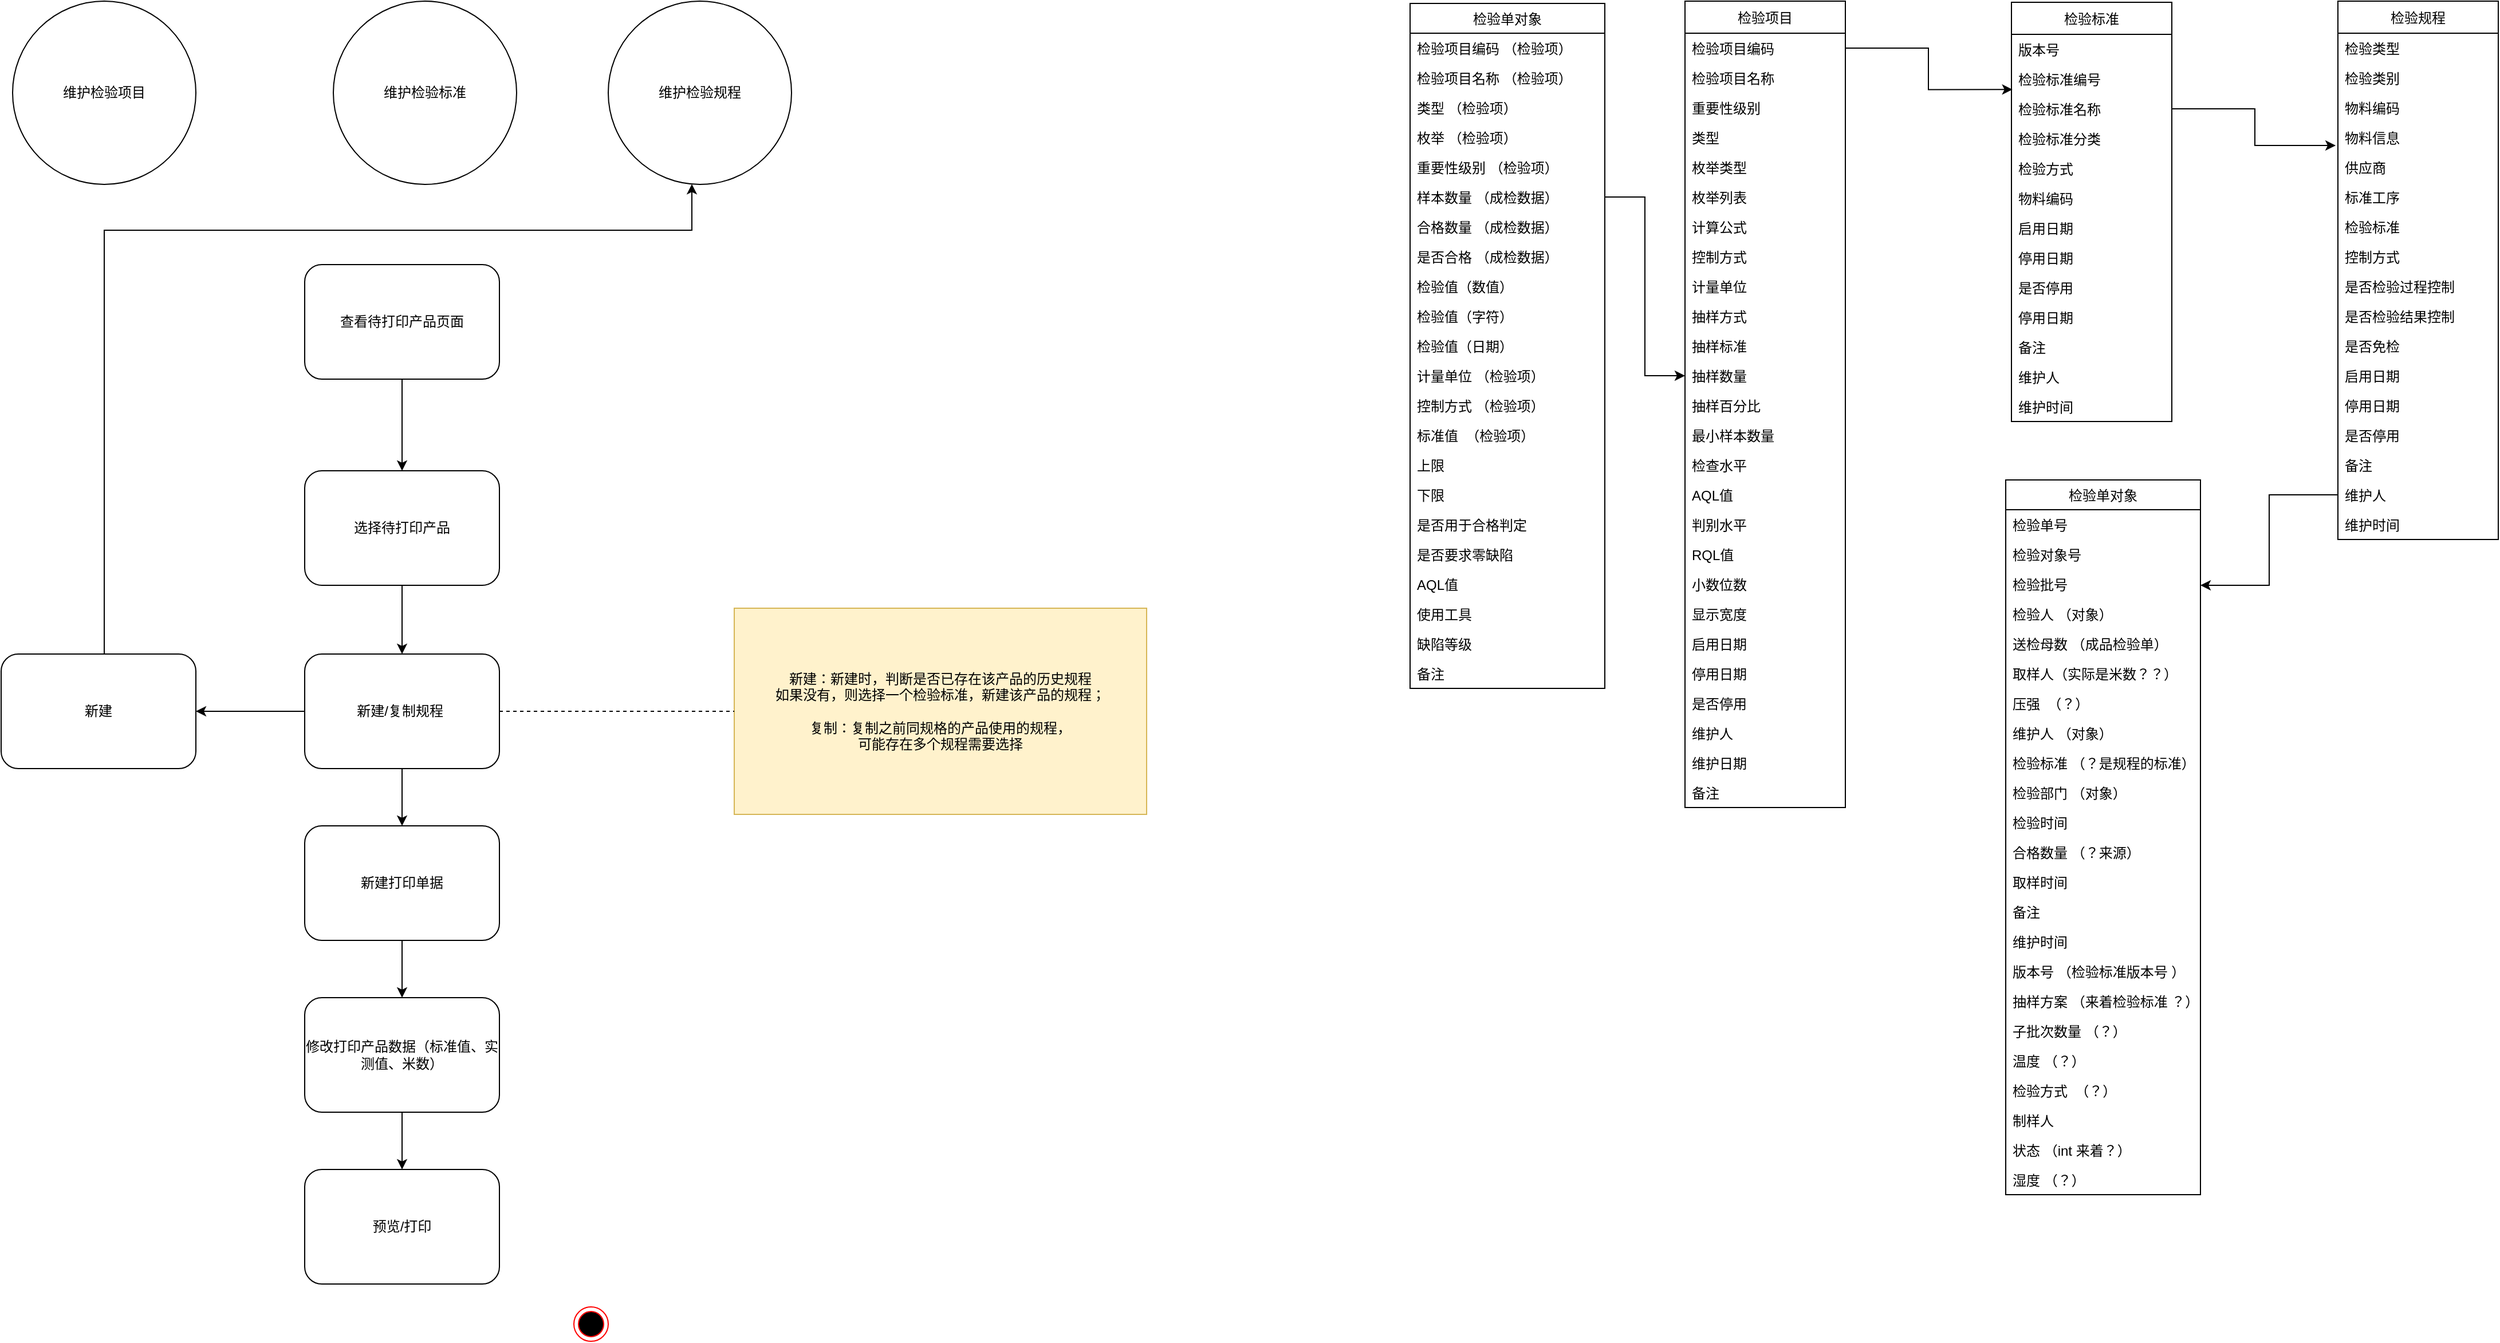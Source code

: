 <mxfile version="11.3.1" type="github" pages="1"><diagram id="yRJw3MfGVrX5ftOfVxAu" name="Page-1"><mxGraphModel dx="1185" dy="662" grid="1" gridSize="10" guides="1" tooltips="1" connect="1" arrows="1" fold="1" page="1" pageScale="1" pageWidth="827" pageHeight="1169" math="0" shadow="0"><root><mxCell id="0"/><mxCell id="1" parent="0"/><mxCell id="pvMwDb80GqinH4Lg2zpV-3" value="检验项目" style="swimlane;fontStyle=0;childLayout=stackLayout;horizontal=1;startSize=28;fillColor=none;horizontalStack=0;resizeParent=1;resizeParentMax=0;resizeLast=0;collapsible=1;marginBottom=0;" vertex="1" parent="1"><mxGeometry x="1540" y="40" width="140" height="704" as="geometry"><mxRectangle x="1540" y="40" width="90" height="26" as="alternateBounds"/></mxGeometry></mxCell><mxCell id="pvMwDb80GqinH4Lg2zpV-4" value="检验项目编码" style="text;strokeColor=none;fillColor=none;align=left;verticalAlign=top;spacingLeft=4;spacingRight=4;overflow=hidden;rotatable=0;points=[[0,0.5],[1,0.5]];portConstraint=eastwest;" vertex="1" parent="pvMwDb80GqinH4Lg2zpV-3"><mxGeometry y="28" width="140" height="26" as="geometry"/></mxCell><mxCell id="pvMwDb80GqinH4Lg2zpV-5" value="检验项目名称" style="text;strokeColor=none;fillColor=none;align=left;verticalAlign=top;spacingLeft=4;spacingRight=4;overflow=hidden;rotatable=0;points=[[0,0.5],[1,0.5]];portConstraint=eastwest;" vertex="1" parent="pvMwDb80GqinH4Lg2zpV-3"><mxGeometry y="54" width="140" height="26" as="geometry"/></mxCell><mxCell id="pvMwDb80GqinH4Lg2zpV-6" value="重要性级别" style="text;strokeColor=none;fillColor=none;align=left;verticalAlign=top;spacingLeft=4;spacingRight=4;overflow=hidden;rotatable=0;points=[[0,0.5],[1,0.5]];portConstraint=eastwest;" vertex="1" parent="pvMwDb80GqinH4Lg2zpV-3"><mxGeometry y="80" width="140" height="26" as="geometry"/></mxCell><mxCell id="pvMwDb80GqinH4Lg2zpV-12" value="类型" style="text;strokeColor=none;fillColor=none;align=left;verticalAlign=top;spacingLeft=4;spacingRight=4;overflow=hidden;rotatable=0;points=[[0,0.5],[1,0.5]];portConstraint=eastwest;" vertex="1" parent="pvMwDb80GqinH4Lg2zpV-3"><mxGeometry y="106" width="140" height="26" as="geometry"/></mxCell><mxCell id="pvMwDb80GqinH4Lg2zpV-13" value="枚举类型" style="text;strokeColor=none;fillColor=none;align=left;verticalAlign=top;spacingLeft=4;spacingRight=4;overflow=hidden;rotatable=0;points=[[0,0.5],[1,0.5]];portConstraint=eastwest;" vertex="1" parent="pvMwDb80GqinH4Lg2zpV-3"><mxGeometry y="132" width="140" height="26" as="geometry"/></mxCell><mxCell id="pvMwDb80GqinH4Lg2zpV-14" value="枚举列表" style="text;strokeColor=none;fillColor=none;align=left;verticalAlign=top;spacingLeft=4;spacingRight=4;overflow=hidden;rotatable=0;points=[[0,0.5],[1,0.5]];portConstraint=eastwest;" vertex="1" parent="pvMwDb80GqinH4Lg2zpV-3"><mxGeometry y="158" width="140" height="26" as="geometry"/></mxCell><mxCell id="pvMwDb80GqinH4Lg2zpV-15" value="计算公式" style="text;strokeColor=none;fillColor=none;align=left;verticalAlign=top;spacingLeft=4;spacingRight=4;overflow=hidden;rotatable=0;points=[[0,0.5],[1,0.5]];portConstraint=eastwest;" vertex="1" parent="pvMwDb80GqinH4Lg2zpV-3"><mxGeometry y="184" width="140" height="26" as="geometry"/></mxCell><mxCell id="pvMwDb80GqinH4Lg2zpV-16" value="控制方式" style="text;strokeColor=none;fillColor=none;align=left;verticalAlign=top;spacingLeft=4;spacingRight=4;overflow=hidden;rotatable=0;points=[[0,0.5],[1,0.5]];portConstraint=eastwest;" vertex="1" parent="pvMwDb80GqinH4Lg2zpV-3"><mxGeometry y="210" width="140" height="26" as="geometry"/></mxCell><mxCell id="pvMwDb80GqinH4Lg2zpV-17" value="计量单位" style="text;strokeColor=none;fillColor=none;align=left;verticalAlign=top;spacingLeft=4;spacingRight=4;overflow=hidden;rotatable=0;points=[[0,0.5],[1,0.5]];portConstraint=eastwest;" vertex="1" parent="pvMwDb80GqinH4Lg2zpV-3"><mxGeometry y="236" width="140" height="26" as="geometry"/></mxCell><mxCell id="pvMwDb80GqinH4Lg2zpV-85" value="抽样方式" style="text;strokeColor=none;fillColor=none;align=left;verticalAlign=top;spacingLeft=4;spacingRight=4;overflow=hidden;rotatable=0;points=[[0,0.5],[1,0.5]];portConstraint=eastwest;" vertex="1" parent="pvMwDb80GqinH4Lg2zpV-3"><mxGeometry y="262" width="140" height="26" as="geometry"/></mxCell><mxCell id="pvMwDb80GqinH4Lg2zpV-86" value="抽样标准" style="text;strokeColor=none;fillColor=none;align=left;verticalAlign=top;spacingLeft=4;spacingRight=4;overflow=hidden;rotatable=0;points=[[0,0.5],[1,0.5]];portConstraint=eastwest;" vertex="1" parent="pvMwDb80GqinH4Lg2zpV-3"><mxGeometry y="288" width="140" height="26" as="geometry"/></mxCell><mxCell id="pvMwDb80GqinH4Lg2zpV-87" value="抽样数量" style="text;strokeColor=none;fillColor=none;align=left;verticalAlign=top;spacingLeft=4;spacingRight=4;overflow=hidden;rotatable=0;points=[[0,0.5],[1,0.5]];portConstraint=eastwest;" vertex="1" parent="pvMwDb80GqinH4Lg2zpV-3"><mxGeometry y="314" width="140" height="26" as="geometry"/></mxCell><mxCell id="pvMwDb80GqinH4Lg2zpV-88" value="抽样百分比" style="text;strokeColor=none;fillColor=none;align=left;verticalAlign=top;spacingLeft=4;spacingRight=4;overflow=hidden;rotatable=0;points=[[0,0.5],[1,0.5]];portConstraint=eastwest;" vertex="1" parent="pvMwDb80GqinH4Lg2zpV-3"><mxGeometry y="340" width="140" height="26" as="geometry"/></mxCell><mxCell id="pvMwDb80GqinH4Lg2zpV-89" value="最小样本数量" style="text;strokeColor=none;fillColor=none;align=left;verticalAlign=top;spacingLeft=4;spacingRight=4;overflow=hidden;rotatable=0;points=[[0,0.5],[1,0.5]];portConstraint=eastwest;" vertex="1" parent="pvMwDb80GqinH4Lg2zpV-3"><mxGeometry y="366" width="140" height="26" as="geometry"/></mxCell><mxCell id="pvMwDb80GqinH4Lg2zpV-90" value="检查水平" style="text;strokeColor=none;fillColor=none;align=left;verticalAlign=top;spacingLeft=4;spacingRight=4;overflow=hidden;rotatable=0;points=[[0,0.5],[1,0.5]];portConstraint=eastwest;" vertex="1" parent="pvMwDb80GqinH4Lg2zpV-3"><mxGeometry y="392" width="140" height="26" as="geometry"/></mxCell><mxCell id="pvMwDb80GqinH4Lg2zpV-91" value="AQL值" style="text;strokeColor=none;fillColor=none;align=left;verticalAlign=top;spacingLeft=4;spacingRight=4;overflow=hidden;rotatable=0;points=[[0,0.5],[1,0.5]];portConstraint=eastwest;" vertex="1" parent="pvMwDb80GqinH4Lg2zpV-3"><mxGeometry y="418" width="140" height="26" as="geometry"/></mxCell><mxCell id="pvMwDb80GqinH4Lg2zpV-92" value="判别水平" style="text;strokeColor=none;fillColor=none;align=left;verticalAlign=top;spacingLeft=4;spacingRight=4;overflow=hidden;rotatable=0;points=[[0,0.5],[1,0.5]];portConstraint=eastwest;" vertex="1" parent="pvMwDb80GqinH4Lg2zpV-3"><mxGeometry y="444" width="140" height="26" as="geometry"/></mxCell><mxCell id="pvMwDb80GqinH4Lg2zpV-93" value="RQL值" style="text;strokeColor=none;fillColor=none;align=left;verticalAlign=top;spacingLeft=4;spacingRight=4;overflow=hidden;rotatable=0;points=[[0,0.5],[1,0.5]];portConstraint=eastwest;" vertex="1" parent="pvMwDb80GqinH4Lg2zpV-3"><mxGeometry y="470" width="140" height="26" as="geometry"/></mxCell><mxCell id="pvMwDb80GqinH4Lg2zpV-94" value="小数位数" style="text;strokeColor=none;fillColor=none;align=left;verticalAlign=top;spacingLeft=4;spacingRight=4;overflow=hidden;rotatable=0;points=[[0,0.5],[1,0.5]];portConstraint=eastwest;" vertex="1" parent="pvMwDb80GqinH4Lg2zpV-3"><mxGeometry y="496" width="140" height="26" as="geometry"/></mxCell><mxCell id="pvMwDb80GqinH4Lg2zpV-95" value="显示宽度" style="text;strokeColor=none;fillColor=none;align=left;verticalAlign=top;spacingLeft=4;spacingRight=4;overflow=hidden;rotatable=0;points=[[0,0.5],[1,0.5]];portConstraint=eastwest;" vertex="1" parent="pvMwDb80GqinH4Lg2zpV-3"><mxGeometry y="522" width="140" height="26" as="geometry"/></mxCell><mxCell id="pvMwDb80GqinH4Lg2zpV-96" value="启用日期" style="text;strokeColor=none;fillColor=none;align=left;verticalAlign=top;spacingLeft=4;spacingRight=4;overflow=hidden;rotatable=0;points=[[0,0.5],[1,0.5]];portConstraint=eastwest;" vertex="1" parent="pvMwDb80GqinH4Lg2zpV-3"><mxGeometry y="548" width="140" height="26" as="geometry"/></mxCell><mxCell id="pvMwDb80GqinH4Lg2zpV-97" value="停用日期" style="text;strokeColor=none;fillColor=none;align=left;verticalAlign=top;spacingLeft=4;spacingRight=4;overflow=hidden;rotatable=0;points=[[0,0.5],[1,0.5]];portConstraint=eastwest;" vertex="1" parent="pvMwDb80GqinH4Lg2zpV-3"><mxGeometry y="574" width="140" height="26" as="geometry"/></mxCell><mxCell id="pvMwDb80GqinH4Lg2zpV-98" value="是否停用" style="text;strokeColor=none;fillColor=none;align=left;verticalAlign=top;spacingLeft=4;spacingRight=4;overflow=hidden;rotatable=0;points=[[0,0.5],[1,0.5]];portConstraint=eastwest;" vertex="1" parent="pvMwDb80GqinH4Lg2zpV-3"><mxGeometry y="600" width="140" height="26" as="geometry"/></mxCell><mxCell id="pvMwDb80GqinH4Lg2zpV-99" value="维护人" style="text;strokeColor=none;fillColor=none;align=left;verticalAlign=top;spacingLeft=4;spacingRight=4;overflow=hidden;rotatable=0;points=[[0,0.5],[1,0.5]];portConstraint=eastwest;" vertex="1" parent="pvMwDb80GqinH4Lg2zpV-3"><mxGeometry y="626" width="140" height="26" as="geometry"/></mxCell><mxCell id="pvMwDb80GqinH4Lg2zpV-100" value="维护日期" style="text;strokeColor=none;fillColor=none;align=left;verticalAlign=top;spacingLeft=4;spacingRight=4;overflow=hidden;rotatable=0;points=[[0,0.5],[1,0.5]];portConstraint=eastwest;" vertex="1" parent="pvMwDb80GqinH4Lg2zpV-3"><mxGeometry y="652" width="140" height="26" as="geometry"/></mxCell><mxCell id="pvMwDb80GqinH4Lg2zpV-101" value="备注" style="text;strokeColor=none;fillColor=none;align=left;verticalAlign=top;spacingLeft=4;spacingRight=4;overflow=hidden;rotatable=0;points=[[0,0.5],[1,0.5]];portConstraint=eastwest;" vertex="1" parent="pvMwDb80GqinH4Lg2zpV-3"><mxGeometry y="678" width="140" height="26" as="geometry"/></mxCell><mxCell id="NYGYwTDS8O_oadzmm9lU-1" value="维护检验项目" style="ellipse;whiteSpace=wrap;html=1;aspect=fixed;" parent="1" vertex="1"><mxGeometry x="80" y="40" width="160" height="160" as="geometry"/></mxCell><mxCell id="NYGYwTDS8O_oadzmm9lU-2" value="维护检验标准" style="ellipse;whiteSpace=wrap;html=1;aspect=fixed;" parent="1" vertex="1"><mxGeometry x="360" y="40" width="160" height="160" as="geometry"/></mxCell><mxCell id="NYGYwTDS8O_oadzmm9lU-3" value="维护检验规程" style="ellipse;whiteSpace=wrap;html=1;aspect=fixed;" parent="1" vertex="1"><mxGeometry x="600" y="40" width="160" height="160" as="geometry"/></mxCell><mxCell id="NYGYwTDS8O_oadzmm9lU-7" style="edgeStyle=orthogonalEdgeStyle;rounded=0;orthogonalLoop=1;jettySize=auto;html=1;exitX=0.5;exitY=1;exitDx=0;exitDy=0;" parent="1" source="NYGYwTDS8O_oadzmm9lU-4" target="NYGYwTDS8O_oadzmm9lU-6" edge="1"><mxGeometry relative="1" as="geometry"/></mxCell><mxCell id="NYGYwTDS8O_oadzmm9lU-4" value="查看待打印产品页面" style="rounded=1;whiteSpace=wrap;html=1;" parent="1" vertex="1"><mxGeometry x="335" y="270" width="170" height="100" as="geometry"/></mxCell><mxCell id="NYGYwTDS8O_oadzmm9lU-9" style="edgeStyle=orthogonalEdgeStyle;rounded=0;orthogonalLoop=1;jettySize=auto;html=1;exitX=0.5;exitY=1;exitDx=0;exitDy=0;" parent="1" source="NYGYwTDS8O_oadzmm9lU-6" target="NYGYwTDS8O_oadzmm9lU-8" edge="1"><mxGeometry relative="1" as="geometry"/></mxCell><mxCell id="NYGYwTDS8O_oadzmm9lU-6" value="选择待打印产品" style="rounded=1;whiteSpace=wrap;html=1;" parent="1" vertex="1"><mxGeometry x="335" y="450" width="170" height="100" as="geometry"/></mxCell><mxCell id="NYGYwTDS8O_oadzmm9lU-18" style="edgeStyle=orthogonalEdgeStyle;rounded=0;orthogonalLoop=1;jettySize=auto;html=1;exitX=0.5;exitY=1;exitDx=0;exitDy=0;" parent="1" source="NYGYwTDS8O_oadzmm9lU-8" target="NYGYwTDS8O_oadzmm9lU-15" edge="1"><mxGeometry relative="1" as="geometry"/></mxCell><mxCell id="NYGYwTDS8O_oadzmm9lU-22" style="edgeStyle=orthogonalEdgeStyle;rounded=0;orthogonalLoop=1;jettySize=auto;html=1;exitX=0;exitY=0.5;exitDx=0;exitDy=0;entryX=1;entryY=0.5;entryDx=0;entryDy=0;" parent="1" source="NYGYwTDS8O_oadzmm9lU-8" target="NYGYwTDS8O_oadzmm9lU-21" edge="1"><mxGeometry relative="1" as="geometry"/></mxCell><mxCell id="NYGYwTDS8O_oadzmm9lU-8" value="新建/复制规程&amp;nbsp;" style="rounded=1;whiteSpace=wrap;html=1;" parent="1" vertex="1"><mxGeometry x="335" y="610" width="170" height="100" as="geometry"/></mxCell><mxCell id="NYGYwTDS8O_oadzmm9lU-11" value="新建：新建时，判断是否已存在该产品的历史规程&lt;br&gt;如果没有，则选择一个检验标准，新建该产品的规程；&lt;br&gt;&lt;br&gt;复制：复制之前同规格的产品使用的规程，&lt;br&gt;可能存在多个规程需要选择" style="rounded=0;whiteSpace=wrap;html=1;fillColor=#fff2cc;strokeColor=#d6b656;" parent="1" vertex="1"><mxGeometry x="710" y="570" width="360" height="180" as="geometry"/></mxCell><mxCell id="NYGYwTDS8O_oadzmm9lU-14" value="" style="endArrow=none;dashed=1;html=1;exitX=1;exitY=0.5;exitDx=0;exitDy=0;" parent="1" source="NYGYwTDS8O_oadzmm9lU-8" target="NYGYwTDS8O_oadzmm9lU-11" edge="1"><mxGeometry width="50" height="50" relative="1" as="geometry"><mxPoint x="530" y="700" as="sourcePoint"/><mxPoint x="580" y="650" as="targetPoint"/></mxGeometry></mxCell><mxCell id="pvMwDb80GqinH4Lg2zpV-21" style="edgeStyle=orthogonalEdgeStyle;rounded=0;orthogonalLoop=1;jettySize=auto;html=1;exitX=0.5;exitY=1;exitDx=0;exitDy=0;entryX=0.5;entryY=0;entryDx=0;entryDy=0;" edge="1" parent="1" source="NYGYwTDS8O_oadzmm9lU-15" target="pvMwDb80GqinH4Lg2zpV-18"><mxGeometry relative="1" as="geometry"/></mxCell><mxCell id="NYGYwTDS8O_oadzmm9lU-15" value="新建打印单据" style="rounded=1;whiteSpace=wrap;html=1;" parent="1" vertex="1"><mxGeometry x="335" y="760" width="170" height="100" as="geometry"/></mxCell><mxCell id="NYGYwTDS8O_oadzmm9lU-19" value="预览/打印" style="rounded=1;whiteSpace=wrap;html=1;" parent="1" vertex="1"><mxGeometry x="335" y="1060" width="170" height="100" as="geometry"/></mxCell><mxCell id="NYGYwTDS8O_oadzmm9lU-23" style="edgeStyle=orthogonalEdgeStyle;rounded=0;orthogonalLoop=1;jettySize=auto;html=1;exitX=0.5;exitY=0;exitDx=0;exitDy=0;" parent="1" source="NYGYwTDS8O_oadzmm9lU-21" target="NYGYwTDS8O_oadzmm9lU-3" edge="1"><mxGeometry relative="1" as="geometry"><Array as="points"><mxPoint x="160" y="610"/><mxPoint x="160" y="240"/><mxPoint x="673" y="240"/></Array></mxGeometry></mxCell><mxCell id="NYGYwTDS8O_oadzmm9lU-21" value="新建" style="rounded=1;whiteSpace=wrap;html=1;" parent="1" vertex="1"><mxGeometry x="70" y="610" width="170" height="100" as="geometry"/></mxCell><mxCell id="pvMwDb80GqinH4Lg2zpV-22" style="edgeStyle=orthogonalEdgeStyle;rounded=0;orthogonalLoop=1;jettySize=auto;html=1;exitX=0.5;exitY=1;exitDx=0;exitDy=0;entryX=0.5;entryY=0;entryDx=0;entryDy=0;" edge="1" parent="1" source="pvMwDb80GqinH4Lg2zpV-18" target="NYGYwTDS8O_oadzmm9lU-19"><mxGeometry relative="1" as="geometry"/></mxCell><mxCell id="pvMwDb80GqinH4Lg2zpV-18" value="修改打印产品数据（标准值、实测值、米数）" style="rounded=1;whiteSpace=wrap;html=1;" vertex="1" parent="1"><mxGeometry x="335" y="910" width="170" height="100" as="geometry"/></mxCell><mxCell id="pvMwDb80GqinH4Lg2zpV-60" value="检验单对象" style="swimlane;fontStyle=0;childLayout=stackLayout;horizontal=1;startSize=26;fillColor=none;horizontalStack=0;resizeParent=1;resizeParentMax=0;resizeLast=0;collapsible=1;marginBottom=0;" vertex="1" parent="1"><mxGeometry x="1820" y="458" width="170" height="624" as="geometry"><mxRectangle x="1250" y="41" width="90" height="26" as="alternateBounds"/></mxGeometry></mxCell><mxCell id="pvMwDb80GqinH4Lg2zpV-61" value="检验单号  " style="text;strokeColor=none;fillColor=none;align=left;verticalAlign=top;spacingLeft=4;spacingRight=4;overflow=hidden;rotatable=0;points=[[0,0.5],[1,0.5]];portConstraint=eastwest;" vertex="1" parent="pvMwDb80GqinH4Lg2zpV-60"><mxGeometry y="26" width="170" height="26" as="geometry"/></mxCell><mxCell id="pvMwDb80GqinH4Lg2zpV-62" value="检验对象号" style="text;strokeColor=none;fillColor=none;align=left;verticalAlign=top;spacingLeft=4;spacingRight=4;overflow=hidden;rotatable=0;points=[[0,0.5],[1,0.5]];portConstraint=eastwest;" vertex="1" parent="pvMwDb80GqinH4Lg2zpV-60"><mxGeometry y="52" width="170" height="26" as="geometry"/></mxCell><mxCell id="pvMwDb80GqinH4Lg2zpV-63" value="检验批号" style="text;strokeColor=none;fillColor=none;align=left;verticalAlign=top;spacingLeft=4;spacingRight=4;overflow=hidden;rotatable=0;points=[[0,0.5],[1,0.5]];portConstraint=eastwest;" vertex="1" parent="pvMwDb80GqinH4Lg2zpV-60"><mxGeometry y="78" width="170" height="26" as="geometry"/></mxCell><mxCell id="pvMwDb80GqinH4Lg2zpV-64" value="检验人 （对象）" style="text;strokeColor=none;fillColor=none;align=left;verticalAlign=top;spacingLeft=4;spacingRight=4;overflow=hidden;rotatable=0;points=[[0,0.5],[1,0.5]];portConstraint=eastwest;" vertex="1" parent="pvMwDb80GqinH4Lg2zpV-60"><mxGeometry y="104" width="170" height="26" as="geometry"/></mxCell><mxCell id="pvMwDb80GqinH4Lg2zpV-65" value="送检母数 （成品检验单）" style="text;strokeColor=none;fillColor=none;align=left;verticalAlign=top;spacingLeft=4;spacingRight=4;overflow=hidden;rotatable=0;points=[[0,0.5],[1,0.5]];portConstraint=eastwest;" vertex="1" parent="pvMwDb80GqinH4Lg2zpV-60"><mxGeometry y="130" width="170" height="26" as="geometry"/></mxCell><mxCell id="pvMwDb80GqinH4Lg2zpV-66" value="取样人（实际是米数？？）" style="text;strokeColor=none;fillColor=none;align=left;verticalAlign=top;spacingLeft=4;spacingRight=4;overflow=hidden;rotatable=0;points=[[0,0.5],[1,0.5]];portConstraint=eastwest;" vertex="1" parent="pvMwDb80GqinH4Lg2zpV-60"><mxGeometry y="156" width="170" height="26" as="geometry"/></mxCell><mxCell id="pvMwDb80GqinH4Lg2zpV-67" value="压强  （？）" style="text;strokeColor=none;fillColor=none;align=left;verticalAlign=top;spacingLeft=4;spacingRight=4;overflow=hidden;rotatable=0;points=[[0,0.5],[1,0.5]];portConstraint=eastwest;" vertex="1" parent="pvMwDb80GqinH4Lg2zpV-60"><mxGeometry y="182" width="170" height="26" as="geometry"/></mxCell><mxCell id="pvMwDb80GqinH4Lg2zpV-68" value="维护人 （对象）" style="text;strokeColor=none;fillColor=none;align=left;verticalAlign=top;spacingLeft=4;spacingRight=4;overflow=hidden;rotatable=0;points=[[0,0.5],[1,0.5]];portConstraint=eastwest;" vertex="1" parent="pvMwDb80GqinH4Lg2zpV-60"><mxGeometry y="208" width="170" height="26" as="geometry"/></mxCell><mxCell id="pvMwDb80GqinH4Lg2zpV-69" value="检验标准 （？是规程的标准） " style="text;strokeColor=none;fillColor=none;align=left;verticalAlign=top;spacingLeft=4;spacingRight=4;overflow=hidden;rotatable=0;points=[[0,0.5],[1,0.5]];portConstraint=eastwest;" vertex="1" parent="pvMwDb80GqinH4Lg2zpV-60"><mxGeometry y="234" width="170" height="26" as="geometry"/></mxCell><mxCell id="pvMwDb80GqinH4Lg2zpV-70" value="检验部门 （对象）" style="text;strokeColor=none;fillColor=none;align=left;verticalAlign=top;spacingLeft=4;spacingRight=4;overflow=hidden;rotatable=0;points=[[0,0.5],[1,0.5]];portConstraint=eastwest;" vertex="1" parent="pvMwDb80GqinH4Lg2zpV-60"><mxGeometry y="260" width="170" height="26" as="geometry"/></mxCell><mxCell id="pvMwDb80GqinH4Lg2zpV-71" value="检验时间" style="text;strokeColor=none;fillColor=none;align=left;verticalAlign=top;spacingLeft=4;spacingRight=4;overflow=hidden;rotatable=0;points=[[0,0.5],[1,0.5]];portConstraint=eastwest;" vertex="1" parent="pvMwDb80GqinH4Lg2zpV-60"><mxGeometry y="286" width="170" height="26" as="geometry"/></mxCell><mxCell id="pvMwDb80GqinH4Lg2zpV-72" value="合格数量 （？来源）" style="text;strokeColor=none;fillColor=none;align=left;verticalAlign=top;spacingLeft=4;spacingRight=4;overflow=hidden;rotatable=0;points=[[0,0.5],[1,0.5]];portConstraint=eastwest;" vertex="1" parent="pvMwDb80GqinH4Lg2zpV-60"><mxGeometry y="312" width="170" height="26" as="geometry"/></mxCell><mxCell id="pvMwDb80GqinH4Lg2zpV-73" value="取样时间" style="text;strokeColor=none;fillColor=none;align=left;verticalAlign=top;spacingLeft=4;spacingRight=4;overflow=hidden;rotatable=0;points=[[0,0.5],[1,0.5]];portConstraint=eastwest;" vertex="1" parent="pvMwDb80GqinH4Lg2zpV-60"><mxGeometry y="338" width="170" height="26" as="geometry"/></mxCell><mxCell id="pvMwDb80GqinH4Lg2zpV-74" value="备注" style="text;strokeColor=none;fillColor=none;align=left;verticalAlign=top;spacingLeft=4;spacingRight=4;overflow=hidden;rotatable=0;points=[[0,0.5],[1,0.5]];portConstraint=eastwest;" vertex="1" parent="pvMwDb80GqinH4Lg2zpV-60"><mxGeometry y="364" width="170" height="26" as="geometry"/></mxCell><mxCell id="pvMwDb80GqinH4Lg2zpV-75" value="维护时间" style="text;strokeColor=none;fillColor=none;align=left;verticalAlign=top;spacingLeft=4;spacingRight=4;overflow=hidden;rotatable=0;points=[[0,0.5],[1,0.5]];portConstraint=eastwest;" vertex="1" parent="pvMwDb80GqinH4Lg2zpV-60"><mxGeometry y="390" width="170" height="26" as="geometry"/></mxCell><mxCell id="pvMwDb80GqinH4Lg2zpV-76" value="版本号 （检验标准版本号 ）" style="text;strokeColor=none;fillColor=none;align=left;verticalAlign=top;spacingLeft=4;spacingRight=4;overflow=hidden;rotatable=0;points=[[0,0.5],[1,0.5]];portConstraint=eastwest;" vertex="1" parent="pvMwDb80GqinH4Lg2zpV-60"><mxGeometry y="416" width="170" height="26" as="geometry"/></mxCell><mxCell id="pvMwDb80GqinH4Lg2zpV-77" value="抽样方案 （来着检验标准 ？）" style="text;strokeColor=none;fillColor=none;align=left;verticalAlign=top;spacingLeft=4;spacingRight=4;overflow=hidden;rotatable=0;points=[[0,0.5],[1,0.5]];portConstraint=eastwest;" vertex="1" parent="pvMwDb80GqinH4Lg2zpV-60"><mxGeometry y="442" width="170" height="26" as="geometry"/></mxCell><mxCell id="pvMwDb80GqinH4Lg2zpV-78" value="子批次数量 （？）" style="text;strokeColor=none;fillColor=none;align=left;verticalAlign=top;spacingLeft=4;spacingRight=4;overflow=hidden;rotatable=0;points=[[0,0.5],[1,0.5]];portConstraint=eastwest;" vertex="1" parent="pvMwDb80GqinH4Lg2zpV-60"><mxGeometry y="468" width="170" height="26" as="geometry"/></mxCell><mxCell id="pvMwDb80GqinH4Lg2zpV-79" value="温度 （？）" style="text;strokeColor=none;fillColor=none;align=left;verticalAlign=top;spacingLeft=4;spacingRight=4;overflow=hidden;rotatable=0;points=[[0,0.5],[1,0.5]];portConstraint=eastwest;" vertex="1" parent="pvMwDb80GqinH4Lg2zpV-60"><mxGeometry y="494" width="170" height="26" as="geometry"/></mxCell><mxCell id="pvMwDb80GqinH4Lg2zpV-80" value="检验方式  （？）" style="text;strokeColor=none;fillColor=none;align=left;verticalAlign=top;spacingLeft=4;spacingRight=4;overflow=hidden;rotatable=0;points=[[0,0.5],[1,0.5]];portConstraint=eastwest;" vertex="1" parent="pvMwDb80GqinH4Lg2zpV-60"><mxGeometry y="520" width="170" height="26" as="geometry"/></mxCell><mxCell id="pvMwDb80GqinH4Lg2zpV-81" value="制样人" style="text;strokeColor=none;fillColor=none;align=left;verticalAlign=top;spacingLeft=4;spacingRight=4;overflow=hidden;rotatable=0;points=[[0,0.5],[1,0.5]];portConstraint=eastwest;" vertex="1" parent="pvMwDb80GqinH4Lg2zpV-60"><mxGeometry y="546" width="170" height="26" as="geometry"/></mxCell><mxCell id="pvMwDb80GqinH4Lg2zpV-82" value="状态 （int 来着？）" style="text;strokeColor=none;fillColor=none;align=left;verticalAlign=top;spacingLeft=4;spacingRight=4;overflow=hidden;rotatable=0;points=[[0,0.5],[1,0.5]];portConstraint=eastwest;" vertex="1" parent="pvMwDb80GqinH4Lg2zpV-60"><mxGeometry y="572" width="170" height="26" as="geometry"/></mxCell><mxCell id="pvMwDb80GqinH4Lg2zpV-83" value="湿度 （？）" style="text;strokeColor=none;fillColor=none;align=left;verticalAlign=top;spacingLeft=4;spacingRight=4;overflow=hidden;rotatable=0;points=[[0,0.5],[1,0.5]];portConstraint=eastwest;" vertex="1" parent="pvMwDb80GqinH4Lg2zpV-60"><mxGeometry y="598" width="170" height="26" as="geometry"/></mxCell><mxCell id="pvMwDb80GqinH4Lg2zpV-84" value="" style="ellipse;html=1;shape=endState;fillColor=#000000;strokeColor=#ff0000;" vertex="1" parent="1"><mxGeometry x="570" y="1180" width="30" height="30" as="geometry"/></mxCell><mxCell id="pvMwDb80GqinH4Lg2zpV-102" value="检验规程" style="swimlane;fontStyle=0;childLayout=stackLayout;horizontal=1;startSize=28;fillColor=none;horizontalStack=0;resizeParent=1;resizeParentMax=0;resizeLast=0;collapsible=1;marginBottom=0;" vertex="1" parent="1"><mxGeometry x="2110" y="40" width="140" height="470" as="geometry"><mxRectangle x="2110" y="40" width="90" height="26" as="alternateBounds"/></mxGeometry></mxCell><mxCell id="pvMwDb80GqinH4Lg2zpV-103" value="检验类型" style="text;strokeColor=none;fillColor=none;align=left;verticalAlign=top;spacingLeft=4;spacingRight=4;overflow=hidden;rotatable=0;points=[[0,0.5],[1,0.5]];portConstraint=eastwest;" vertex="1" parent="pvMwDb80GqinH4Lg2zpV-102"><mxGeometry y="28" width="140" height="26" as="geometry"/></mxCell><mxCell id="pvMwDb80GqinH4Lg2zpV-104" value="检验类别" style="text;strokeColor=none;fillColor=none;align=left;verticalAlign=top;spacingLeft=4;spacingRight=4;overflow=hidden;rotatable=0;points=[[0,0.5],[1,0.5]];portConstraint=eastwest;" vertex="1" parent="pvMwDb80GqinH4Lg2zpV-102"><mxGeometry y="54" width="140" height="26" as="geometry"/></mxCell><mxCell id="pvMwDb80GqinH4Lg2zpV-105" value="物料编码" style="text;strokeColor=none;fillColor=none;align=left;verticalAlign=top;spacingLeft=4;spacingRight=4;overflow=hidden;rotatable=0;points=[[0,0.5],[1,0.5]];portConstraint=eastwest;" vertex="1" parent="pvMwDb80GqinH4Lg2zpV-102"><mxGeometry y="80" width="140" height="26" as="geometry"/></mxCell><mxCell id="pvMwDb80GqinH4Lg2zpV-106" value="物料信息" style="text;strokeColor=none;fillColor=none;align=left;verticalAlign=top;spacingLeft=4;spacingRight=4;overflow=hidden;rotatable=0;points=[[0,0.5],[1,0.5]];portConstraint=eastwest;" vertex="1" parent="pvMwDb80GqinH4Lg2zpV-102"><mxGeometry y="106" width="140" height="26" as="geometry"/></mxCell><mxCell id="pvMwDb80GqinH4Lg2zpV-107" value="供应商" style="text;strokeColor=none;fillColor=none;align=left;verticalAlign=top;spacingLeft=4;spacingRight=4;overflow=hidden;rotatable=0;points=[[0,0.5],[1,0.5]];portConstraint=eastwest;" vertex="1" parent="pvMwDb80GqinH4Lg2zpV-102"><mxGeometry y="132" width="140" height="26" as="geometry"/></mxCell><mxCell id="pvMwDb80GqinH4Lg2zpV-108" value="标准工序" style="text;strokeColor=none;fillColor=none;align=left;verticalAlign=top;spacingLeft=4;spacingRight=4;overflow=hidden;rotatable=0;points=[[0,0.5],[1,0.5]];portConstraint=eastwest;" vertex="1" parent="pvMwDb80GqinH4Lg2zpV-102"><mxGeometry y="158" width="140" height="26" as="geometry"/></mxCell><mxCell id="pvMwDb80GqinH4Lg2zpV-109" value="检验标准" style="text;strokeColor=none;fillColor=none;align=left;verticalAlign=top;spacingLeft=4;spacingRight=4;overflow=hidden;rotatable=0;points=[[0,0.5],[1,0.5]];portConstraint=eastwest;" vertex="1" parent="pvMwDb80GqinH4Lg2zpV-102"><mxGeometry y="184" width="140" height="26" as="geometry"/></mxCell><mxCell id="pvMwDb80GqinH4Lg2zpV-110" value="控制方式" style="text;strokeColor=none;fillColor=none;align=left;verticalAlign=top;spacingLeft=4;spacingRight=4;overflow=hidden;rotatable=0;points=[[0,0.5],[1,0.5]];portConstraint=eastwest;" vertex="1" parent="pvMwDb80GqinH4Lg2zpV-102"><mxGeometry y="210" width="140" height="26" as="geometry"/></mxCell><mxCell id="pvMwDb80GqinH4Lg2zpV-111" value="是否检验过程控制" style="text;strokeColor=none;fillColor=none;align=left;verticalAlign=top;spacingLeft=4;spacingRight=4;overflow=hidden;rotatable=0;points=[[0,0.5],[1,0.5]];portConstraint=eastwest;" vertex="1" parent="pvMwDb80GqinH4Lg2zpV-102"><mxGeometry y="236" width="140" height="26" as="geometry"/></mxCell><mxCell id="pvMwDb80GqinH4Lg2zpV-112" value="是否检验结果控制" style="text;strokeColor=none;fillColor=none;align=left;verticalAlign=top;spacingLeft=4;spacingRight=4;overflow=hidden;rotatable=0;points=[[0,0.5],[1,0.5]];portConstraint=eastwest;" vertex="1" parent="pvMwDb80GqinH4Lg2zpV-102"><mxGeometry y="262" width="140" height="26" as="geometry"/></mxCell><mxCell id="pvMwDb80GqinH4Lg2zpV-113" value="是否免检" style="text;strokeColor=none;fillColor=none;align=left;verticalAlign=top;spacingLeft=4;spacingRight=4;overflow=hidden;rotatable=0;points=[[0,0.5],[1,0.5]];portConstraint=eastwest;" vertex="1" parent="pvMwDb80GqinH4Lg2zpV-102"><mxGeometry y="288" width="140" height="26" as="geometry"/></mxCell><mxCell id="pvMwDb80GqinH4Lg2zpV-114" value="启用日期" style="text;strokeColor=none;fillColor=none;align=left;verticalAlign=top;spacingLeft=4;spacingRight=4;overflow=hidden;rotatable=0;points=[[0,0.5],[1,0.5]];portConstraint=eastwest;" vertex="1" parent="pvMwDb80GqinH4Lg2zpV-102"><mxGeometry y="314" width="140" height="26" as="geometry"/></mxCell><mxCell id="pvMwDb80GqinH4Lg2zpV-115" value="停用日期" style="text;strokeColor=none;fillColor=none;align=left;verticalAlign=top;spacingLeft=4;spacingRight=4;overflow=hidden;rotatable=0;points=[[0,0.5],[1,0.5]];portConstraint=eastwest;" vertex="1" parent="pvMwDb80GqinH4Lg2zpV-102"><mxGeometry y="340" width="140" height="26" as="geometry"/></mxCell><mxCell id="pvMwDb80GqinH4Lg2zpV-116" value="是否停用" style="text;strokeColor=none;fillColor=none;align=left;verticalAlign=top;spacingLeft=4;spacingRight=4;overflow=hidden;rotatable=0;points=[[0,0.5],[1,0.5]];portConstraint=eastwest;" vertex="1" parent="pvMwDb80GqinH4Lg2zpV-102"><mxGeometry y="366" width="140" height="26" as="geometry"/></mxCell><mxCell id="pvMwDb80GqinH4Lg2zpV-117" value="备注" style="text;strokeColor=none;fillColor=none;align=left;verticalAlign=top;spacingLeft=4;spacingRight=4;overflow=hidden;rotatable=0;points=[[0,0.5],[1,0.5]];portConstraint=eastwest;" vertex="1" parent="pvMwDb80GqinH4Lg2zpV-102"><mxGeometry y="392" width="140" height="26" as="geometry"/></mxCell><mxCell id="pvMwDb80GqinH4Lg2zpV-118" value="维护人" style="text;strokeColor=none;fillColor=none;align=left;verticalAlign=top;spacingLeft=4;spacingRight=4;overflow=hidden;rotatable=0;points=[[0,0.5],[1,0.5]];portConstraint=eastwest;" vertex="1" parent="pvMwDb80GqinH4Lg2zpV-102"><mxGeometry y="418" width="140" height="26" as="geometry"/></mxCell><mxCell id="pvMwDb80GqinH4Lg2zpV-119" value="维护时间" style="text;strokeColor=none;fillColor=none;align=left;verticalAlign=top;spacingLeft=4;spacingRight=4;overflow=hidden;rotatable=0;points=[[0,0.5],[1,0.5]];portConstraint=eastwest;" vertex="1" parent="pvMwDb80GqinH4Lg2zpV-102"><mxGeometry y="444" width="140" height="26" as="geometry"/></mxCell><mxCell id="pvMwDb80GqinH4Lg2zpV-129" value="检验标准" style="swimlane;fontStyle=0;childLayout=stackLayout;horizontal=1;startSize=28;fillColor=none;horizontalStack=0;resizeParent=1;resizeParentMax=0;resizeLast=0;collapsible=1;marginBottom=0;" vertex="1" parent="1"><mxGeometry x="1825" y="41" width="140" height="366" as="geometry"><mxRectangle x="1825" y="41" width="90" height="26" as="alternateBounds"/></mxGeometry></mxCell><mxCell id="pvMwDb80GqinH4Lg2zpV-130" value="版本号" style="text;strokeColor=none;fillColor=none;align=left;verticalAlign=top;spacingLeft=4;spacingRight=4;overflow=hidden;rotatable=0;points=[[0,0.5],[1,0.5]];portConstraint=eastwest;" vertex="1" parent="pvMwDb80GqinH4Lg2zpV-129"><mxGeometry y="28" width="140" height="26" as="geometry"/></mxCell><mxCell id="pvMwDb80GqinH4Lg2zpV-131" value="检验标准编号" style="text;strokeColor=none;fillColor=none;align=left;verticalAlign=top;spacingLeft=4;spacingRight=4;overflow=hidden;rotatable=0;points=[[0,0.5],[1,0.5]];portConstraint=eastwest;" vertex="1" parent="pvMwDb80GqinH4Lg2zpV-129"><mxGeometry y="54" width="140" height="26" as="geometry"/></mxCell><mxCell id="pvMwDb80GqinH4Lg2zpV-132" value="检验标准名称" style="text;strokeColor=none;fillColor=none;align=left;verticalAlign=top;spacingLeft=4;spacingRight=4;overflow=hidden;rotatable=0;points=[[0,0.5],[1,0.5]];portConstraint=eastwest;" vertex="1" parent="pvMwDb80GqinH4Lg2zpV-129"><mxGeometry y="80" width="140" height="26" as="geometry"/></mxCell><mxCell id="pvMwDb80GqinH4Lg2zpV-133" value="检验标准分类" style="text;strokeColor=none;fillColor=none;align=left;verticalAlign=top;spacingLeft=4;spacingRight=4;overflow=hidden;rotatable=0;points=[[0,0.5],[1,0.5]];portConstraint=eastwest;" vertex="1" parent="pvMwDb80GqinH4Lg2zpV-129"><mxGeometry y="106" width="140" height="26" as="geometry"/></mxCell><mxCell id="pvMwDb80GqinH4Lg2zpV-134" value="检验方式" style="text;strokeColor=none;fillColor=none;align=left;verticalAlign=top;spacingLeft=4;spacingRight=4;overflow=hidden;rotatable=0;points=[[0,0.5],[1,0.5]];portConstraint=eastwest;" vertex="1" parent="pvMwDb80GqinH4Lg2zpV-129"><mxGeometry y="132" width="140" height="26" as="geometry"/></mxCell><mxCell id="pvMwDb80GqinH4Lg2zpV-135" value="物料编码" style="text;strokeColor=none;fillColor=none;align=left;verticalAlign=top;spacingLeft=4;spacingRight=4;overflow=hidden;rotatable=0;points=[[0,0.5],[1,0.5]];portConstraint=eastwest;" vertex="1" parent="pvMwDb80GqinH4Lg2zpV-129"><mxGeometry y="158" width="140" height="26" as="geometry"/></mxCell><mxCell id="pvMwDb80GqinH4Lg2zpV-136" value="启用日期" style="text;strokeColor=none;fillColor=none;align=left;verticalAlign=top;spacingLeft=4;spacingRight=4;overflow=hidden;rotatable=0;points=[[0,0.5],[1,0.5]];portConstraint=eastwest;" vertex="1" parent="pvMwDb80GqinH4Lg2zpV-129"><mxGeometry y="184" width="140" height="26" as="geometry"/></mxCell><mxCell id="pvMwDb80GqinH4Lg2zpV-142" value="停用日期" style="text;strokeColor=none;fillColor=none;align=left;verticalAlign=top;spacingLeft=4;spacingRight=4;overflow=hidden;rotatable=0;points=[[0,0.5],[1,0.5]];portConstraint=eastwest;" vertex="1" parent="pvMwDb80GqinH4Lg2zpV-129"><mxGeometry y="210" width="140" height="26" as="geometry"/></mxCell><mxCell id="pvMwDb80GqinH4Lg2zpV-143" value="是否停用" style="text;strokeColor=none;fillColor=none;align=left;verticalAlign=top;spacingLeft=4;spacingRight=4;overflow=hidden;rotatable=0;points=[[0,0.5],[1,0.5]];portConstraint=eastwest;" vertex="1" parent="pvMwDb80GqinH4Lg2zpV-129"><mxGeometry y="236" width="140" height="26" as="geometry"/></mxCell><mxCell id="pvMwDb80GqinH4Lg2zpV-147" value="停用日期" style="text;strokeColor=none;fillColor=none;align=left;verticalAlign=top;spacingLeft=4;spacingRight=4;overflow=hidden;rotatable=0;points=[[0,0.5],[1,0.5]];portConstraint=eastwest;" vertex="1" parent="pvMwDb80GqinH4Lg2zpV-129"><mxGeometry y="262" width="140" height="26" as="geometry"/></mxCell><mxCell id="pvMwDb80GqinH4Lg2zpV-144" value="备注" style="text;strokeColor=none;fillColor=none;align=left;verticalAlign=top;spacingLeft=4;spacingRight=4;overflow=hidden;rotatable=0;points=[[0,0.5],[1,0.5]];portConstraint=eastwest;" vertex="1" parent="pvMwDb80GqinH4Lg2zpV-129"><mxGeometry y="288" width="140" height="26" as="geometry"/></mxCell><mxCell id="pvMwDb80GqinH4Lg2zpV-145" value="维护人" style="text;strokeColor=none;fillColor=none;align=left;verticalAlign=top;spacingLeft=4;spacingRight=4;overflow=hidden;rotatable=0;points=[[0,0.5],[1,0.5]];portConstraint=eastwest;" vertex="1" parent="pvMwDb80GqinH4Lg2zpV-129"><mxGeometry y="314" width="140" height="26" as="geometry"/></mxCell><mxCell id="pvMwDb80GqinH4Lg2zpV-146" value="维护时间" style="text;strokeColor=none;fillColor=none;align=left;verticalAlign=top;spacingLeft=4;spacingRight=4;overflow=hidden;rotatable=0;points=[[0,0.5],[1,0.5]];portConstraint=eastwest;" vertex="1" parent="pvMwDb80GqinH4Lg2zpV-129"><mxGeometry y="340" width="140" height="26" as="geometry"/></mxCell><mxCell id="pvMwDb80GqinH4Lg2zpV-149" style="edgeStyle=orthogonalEdgeStyle;rounded=0;orthogonalLoop=1;jettySize=auto;html=1;exitX=1;exitY=0.5;exitDx=0;exitDy=0;entryX=-0.014;entryY=0.769;entryDx=0;entryDy=0;entryPerimeter=0;" edge="1" parent="1" source="pvMwDb80GqinH4Lg2zpV-132" target="pvMwDb80GqinH4Lg2zpV-106"><mxGeometry relative="1" as="geometry"/></mxCell><mxCell id="pvMwDb80GqinH4Lg2zpV-150" style="edgeStyle=orthogonalEdgeStyle;rounded=0;orthogonalLoop=1;jettySize=auto;html=1;exitX=1;exitY=0.5;exitDx=0;exitDy=0;entryX=0.006;entryY=0.853;entryDx=0;entryDy=0;entryPerimeter=0;" edge="1" parent="1" source="pvMwDb80GqinH4Lg2zpV-4" target="pvMwDb80GqinH4Lg2zpV-131"><mxGeometry relative="1" as="geometry"><mxPoint x="1820" y="119" as="targetPoint"/></mxGeometry></mxCell><mxCell id="pvMwDb80GqinH4Lg2zpV-151" style="edgeStyle=orthogonalEdgeStyle;rounded=0;orthogonalLoop=1;jettySize=auto;html=1;exitX=0;exitY=0.5;exitDx=0;exitDy=0;" edge="1" parent="1" source="pvMwDb80GqinH4Lg2zpV-118"><mxGeometry relative="1" as="geometry"><mxPoint x="1990" y="550" as="targetPoint"/><Array as="points"><mxPoint x="2050" y="471"/><mxPoint x="2050" y="550"/><mxPoint x="1990" y="550"/></Array></mxGeometry></mxCell><mxCell id="pvMwDb80GqinH4Lg2zpV-24" value="检验单对象" style="swimlane;fontStyle=0;childLayout=stackLayout;horizontal=1;startSize=26;fillColor=none;horizontalStack=0;resizeParent=1;resizeParentMax=0;resizeLast=0;collapsible=1;marginBottom=0;" vertex="1" parent="1"><mxGeometry x="1300" y="42" width="170" height="598" as="geometry"><mxRectangle y="624" width="170" height="26" as="alternateBounds"/></mxGeometry></mxCell><mxCell id="pvMwDb80GqinH4Lg2zpV-25" value="检验项目编码 （检验项）" style="text;strokeColor=none;fillColor=none;align=left;verticalAlign=top;spacingLeft=4;spacingRight=4;overflow=hidden;rotatable=0;points=[[0,0.5],[1,0.5]];portConstraint=eastwest;" vertex="1" parent="pvMwDb80GqinH4Lg2zpV-24"><mxGeometry y="26" width="170" height="26" as="geometry"/></mxCell><mxCell id="pvMwDb80GqinH4Lg2zpV-26" value="检验项目名称 （检验项）" style="text;strokeColor=none;fillColor=none;align=left;verticalAlign=top;spacingLeft=4;spacingRight=4;overflow=hidden;rotatable=0;points=[[0,0.5],[1,0.5]];portConstraint=eastwest;" vertex="1" parent="pvMwDb80GqinH4Lg2zpV-24"><mxGeometry y="52" width="170" height="26" as="geometry"/></mxCell><mxCell id="pvMwDb80GqinH4Lg2zpV-27" value="类型 （检验项）" style="text;strokeColor=none;fillColor=none;align=left;verticalAlign=top;spacingLeft=4;spacingRight=4;overflow=hidden;rotatable=0;points=[[0,0.5],[1,0.5]];portConstraint=eastwest;" vertex="1" parent="pvMwDb80GqinH4Lg2zpV-24"><mxGeometry y="78" width="170" height="26" as="geometry"/></mxCell><mxCell id="pvMwDb80GqinH4Lg2zpV-28" value="枚举 （检验项）" style="text;strokeColor=none;fillColor=none;align=left;verticalAlign=top;spacingLeft=4;spacingRight=4;overflow=hidden;rotatable=0;points=[[0,0.5],[1,0.5]];portConstraint=eastwest;" vertex="1" parent="pvMwDb80GqinH4Lg2zpV-24"><mxGeometry y="104" width="170" height="26" as="geometry"/></mxCell><mxCell id="pvMwDb80GqinH4Lg2zpV-29" value="重要性级别 （检验项）" style="text;strokeColor=none;fillColor=none;align=left;verticalAlign=top;spacingLeft=4;spacingRight=4;overflow=hidden;rotatable=0;points=[[0,0.5],[1,0.5]];portConstraint=eastwest;" vertex="1" parent="pvMwDb80GqinH4Lg2zpV-24"><mxGeometry y="130" width="170" height="26" as="geometry"/></mxCell><mxCell id="pvMwDb80GqinH4Lg2zpV-30" value="样本数量 （成检数据） " style="text;strokeColor=none;fillColor=none;align=left;verticalAlign=top;spacingLeft=4;spacingRight=4;overflow=hidden;rotatable=0;points=[[0,0.5],[1,0.5]];portConstraint=eastwest;" vertex="1" parent="pvMwDb80GqinH4Lg2zpV-24"><mxGeometry y="156" width="170" height="26" as="geometry"/></mxCell><mxCell id="pvMwDb80GqinH4Lg2zpV-31" value="合格数量 （成检数据）" style="text;strokeColor=none;fillColor=none;align=left;verticalAlign=top;spacingLeft=4;spacingRight=4;overflow=hidden;rotatable=0;points=[[0,0.5],[1,0.5]];portConstraint=eastwest;" vertex="1" parent="pvMwDb80GqinH4Lg2zpV-24"><mxGeometry y="182" width="170" height="26" as="geometry"/></mxCell><mxCell id="pvMwDb80GqinH4Lg2zpV-32" value="是否合格 （成检数据）" style="text;strokeColor=none;fillColor=none;align=left;verticalAlign=top;spacingLeft=4;spacingRight=4;overflow=hidden;rotatable=0;points=[[0,0.5],[1,0.5]];portConstraint=eastwest;" vertex="1" parent="pvMwDb80GqinH4Lg2zpV-24"><mxGeometry y="208" width="170" height="26" as="geometry"/></mxCell><mxCell id="pvMwDb80GqinH4Lg2zpV-33" value="检验值（数值）" style="text;strokeColor=none;fillColor=none;align=left;verticalAlign=top;spacingLeft=4;spacingRight=4;overflow=hidden;rotatable=0;points=[[0,0.5],[1,0.5]];portConstraint=eastwest;" vertex="1" parent="pvMwDb80GqinH4Lg2zpV-24"><mxGeometry y="234" width="170" height="26" as="geometry"/></mxCell><mxCell id="pvMwDb80GqinH4Lg2zpV-34" value="检验值（字符）" style="text;strokeColor=none;fillColor=none;align=left;verticalAlign=top;spacingLeft=4;spacingRight=4;overflow=hidden;rotatable=0;points=[[0,0.5],[1,0.5]];portConstraint=eastwest;" vertex="1" parent="pvMwDb80GqinH4Lg2zpV-24"><mxGeometry y="260" width="170" height="26" as="geometry"/></mxCell><mxCell id="pvMwDb80GqinH4Lg2zpV-35" value="检验值（日期）" style="text;strokeColor=none;fillColor=none;align=left;verticalAlign=top;spacingLeft=4;spacingRight=4;overflow=hidden;rotatable=0;points=[[0,0.5],[1,0.5]];portConstraint=eastwest;" vertex="1" parent="pvMwDb80GqinH4Lg2zpV-24"><mxGeometry y="286" width="170" height="26" as="geometry"/></mxCell><mxCell id="pvMwDb80GqinH4Lg2zpV-36" value="计量单位 （检验项）" style="text;strokeColor=none;fillColor=none;align=left;verticalAlign=top;spacingLeft=4;spacingRight=4;overflow=hidden;rotatable=0;points=[[0,0.5],[1,0.5]];portConstraint=eastwest;" vertex="1" parent="pvMwDb80GqinH4Lg2zpV-24"><mxGeometry y="312" width="170" height="26" as="geometry"/></mxCell><mxCell id="pvMwDb80GqinH4Lg2zpV-50" value="控制方式 （检验项）" style="text;strokeColor=none;fillColor=none;align=left;verticalAlign=top;spacingLeft=4;spacingRight=4;overflow=hidden;rotatable=0;points=[[0,0.5],[1,0.5]];portConstraint=eastwest;" vertex="1" parent="pvMwDb80GqinH4Lg2zpV-24"><mxGeometry y="338" width="170" height="26" as="geometry"/></mxCell><mxCell id="pvMwDb80GqinH4Lg2zpV-51" value="标准值  （检验项）" style="text;strokeColor=none;fillColor=none;align=left;verticalAlign=top;spacingLeft=4;spacingRight=4;overflow=hidden;rotatable=0;points=[[0,0.5],[1,0.5]];portConstraint=eastwest;" vertex="1" parent="pvMwDb80GqinH4Lg2zpV-24"><mxGeometry y="364" width="170" height="26" as="geometry"/></mxCell><mxCell id="pvMwDb80GqinH4Lg2zpV-52" value="上限" style="text;strokeColor=none;fillColor=none;align=left;verticalAlign=top;spacingLeft=4;spacingRight=4;overflow=hidden;rotatable=0;points=[[0,0.5],[1,0.5]];portConstraint=eastwest;" vertex="1" parent="pvMwDb80GqinH4Lg2zpV-24"><mxGeometry y="390" width="170" height="26" as="geometry"/></mxCell><mxCell id="pvMwDb80GqinH4Lg2zpV-53" value="下限" style="text;strokeColor=none;fillColor=none;align=left;verticalAlign=top;spacingLeft=4;spacingRight=4;overflow=hidden;rotatable=0;points=[[0,0.5],[1,0.5]];portConstraint=eastwest;" vertex="1" parent="pvMwDb80GqinH4Lg2zpV-24"><mxGeometry y="416" width="170" height="26" as="geometry"/></mxCell><mxCell id="pvMwDb80GqinH4Lg2zpV-54" value="是否用于合格判定" style="text;strokeColor=none;fillColor=none;align=left;verticalAlign=top;spacingLeft=4;spacingRight=4;overflow=hidden;rotatable=0;points=[[0,0.5],[1,0.5]];portConstraint=eastwest;" vertex="1" parent="pvMwDb80GqinH4Lg2zpV-24"><mxGeometry y="442" width="170" height="26" as="geometry"/></mxCell><mxCell id="pvMwDb80GqinH4Lg2zpV-55" value="是否要求零缺陷" style="text;strokeColor=none;fillColor=none;align=left;verticalAlign=top;spacingLeft=4;spacingRight=4;overflow=hidden;rotatable=0;points=[[0,0.5],[1,0.5]];portConstraint=eastwest;" vertex="1" parent="pvMwDb80GqinH4Lg2zpV-24"><mxGeometry y="468" width="170" height="26" as="geometry"/></mxCell><mxCell id="pvMwDb80GqinH4Lg2zpV-56" value="AQL值" style="text;strokeColor=none;fillColor=none;align=left;verticalAlign=top;spacingLeft=4;spacingRight=4;overflow=hidden;rotatable=0;points=[[0,0.5],[1,0.5]];portConstraint=eastwest;" vertex="1" parent="pvMwDb80GqinH4Lg2zpV-24"><mxGeometry y="494" width="170" height="26" as="geometry"/></mxCell><mxCell id="pvMwDb80GqinH4Lg2zpV-57" value="使用工具" style="text;strokeColor=none;fillColor=none;align=left;verticalAlign=top;spacingLeft=4;spacingRight=4;overflow=hidden;rotatable=0;points=[[0,0.5],[1,0.5]];portConstraint=eastwest;" vertex="1" parent="pvMwDb80GqinH4Lg2zpV-24"><mxGeometry y="520" width="170" height="26" as="geometry"/></mxCell><mxCell id="pvMwDb80GqinH4Lg2zpV-58" value="缺陷等级" style="text;strokeColor=none;fillColor=none;align=left;verticalAlign=top;spacingLeft=4;spacingRight=4;overflow=hidden;rotatable=0;points=[[0,0.5],[1,0.5]];portConstraint=eastwest;" vertex="1" parent="pvMwDb80GqinH4Lg2zpV-24"><mxGeometry y="546" width="170" height="26" as="geometry"/></mxCell><mxCell id="pvMwDb80GqinH4Lg2zpV-59" value="备注" style="text;strokeColor=none;fillColor=none;align=left;verticalAlign=top;spacingLeft=4;spacingRight=4;overflow=hidden;rotatable=0;points=[[0,0.5],[1,0.5]];portConstraint=eastwest;" vertex="1" parent="pvMwDb80GqinH4Lg2zpV-24"><mxGeometry y="572" width="170" height="26" as="geometry"/></mxCell><mxCell id="pvMwDb80GqinH4Lg2zpV-152" style="edgeStyle=orthogonalEdgeStyle;rounded=0;orthogonalLoop=1;jettySize=auto;html=1;" edge="1" parent="1" source="pvMwDb80GqinH4Lg2zpV-30" target="pvMwDb80GqinH4Lg2zpV-87"><mxGeometry relative="1" as="geometry"><mxPoint x="1480" y="220" as="sourcePoint"/><Array as="points"><mxPoint x="1505" y="211"/><mxPoint x="1505" y="367"/></Array></mxGeometry></mxCell></root></mxGraphModel></diagram></mxfile>